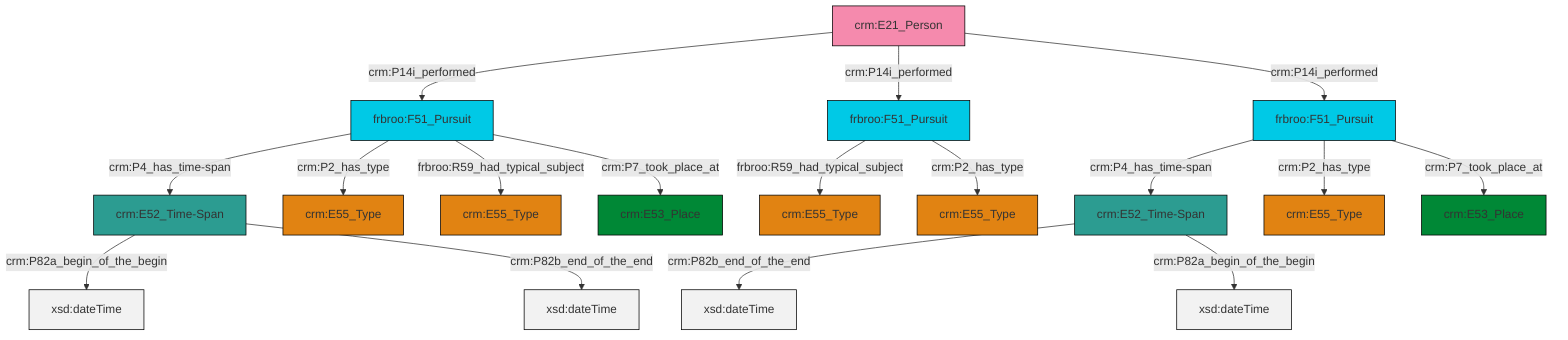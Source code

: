 graph TD
classDef Literal fill:#f2f2f2,stroke:#000000;
classDef CRM_Entity fill:#FFFFFF,stroke:#000000;
classDef Temporal_Entity fill:#00C9E6, stroke:#000000;
classDef Type fill:#E18312, stroke:#000000;
classDef Time-Span fill:#2C9C91, stroke:#000000;
classDef Appellation fill:#FFEB7F, stroke:#000000;
classDef Place fill:#008836, stroke:#000000;
classDef Persistent_Item fill:#B266B2, stroke:#000000;
classDef Conceptual_Object fill:#FFD700, stroke:#000000;
classDef Physical_Thing fill:#D2B48C, stroke:#000000;
classDef Actor fill:#f58aad, stroke:#000000;
classDef PC_Classes fill:#4ce600, stroke:#000000;
classDef Multi fill:#cccccc,stroke:#000000;

2["frbroo:F51_Pursuit"]:::Temporal_Entity -->|crm:P4_has_time-span| 3["crm:E52_Time-Span"]:::Time-Span
3["crm:E52_Time-Span"]:::Time-Span -->|crm:P82b_end_of_the_end| 8[xsd:dateTime]:::Literal
13["frbroo:F51_Pursuit"]:::Temporal_Entity -->|crm:P4_has_time-span| 14["crm:E52_Time-Span"]:::Time-Span
13["frbroo:F51_Pursuit"]:::Temporal_Entity -->|crm:P2_has_type| 16["crm:E55_Type"]:::Type
2["frbroo:F51_Pursuit"]:::Temporal_Entity -->|crm:P2_has_type| 11["crm:E55_Type"]:::Type
0["frbroo:F51_Pursuit"]:::Temporal_Entity -->|frbroo:R59_had_typical_subject| 17["crm:E55_Type"]:::Type
0["frbroo:F51_Pursuit"]:::Temporal_Entity -->|crm:P2_has_type| 20["crm:E55_Type"]:::Type
14["crm:E52_Time-Span"]:::Time-Span -->|crm:P82a_begin_of_the_begin| 23[xsd:dateTime]:::Literal
3["crm:E52_Time-Span"]:::Time-Span -->|crm:P82a_begin_of_the_begin| 25[xsd:dateTime]:::Literal
6["crm:E21_Person"]:::Actor -->|crm:P14i_performed| 13["frbroo:F51_Pursuit"]:::Temporal_Entity
14["crm:E52_Time-Span"]:::Time-Span -->|crm:P82b_end_of_the_end| 28[xsd:dateTime]:::Literal
6["crm:E21_Person"]:::Actor -->|crm:P14i_performed| 0["frbroo:F51_Pursuit"]:::Temporal_Entity
6["crm:E21_Person"]:::Actor -->|crm:P14i_performed| 2["frbroo:F51_Pursuit"]:::Temporal_Entity
13["frbroo:F51_Pursuit"]:::Temporal_Entity -->|frbroo:R59_had_typical_subject| 31["crm:E55_Type"]:::Type
13["frbroo:F51_Pursuit"]:::Temporal_Entity -->|crm:P7_took_place_at| 4["crm:E53_Place"]:::Place
2["frbroo:F51_Pursuit"]:::Temporal_Entity -->|crm:P7_took_place_at| 9["crm:E53_Place"]:::Place